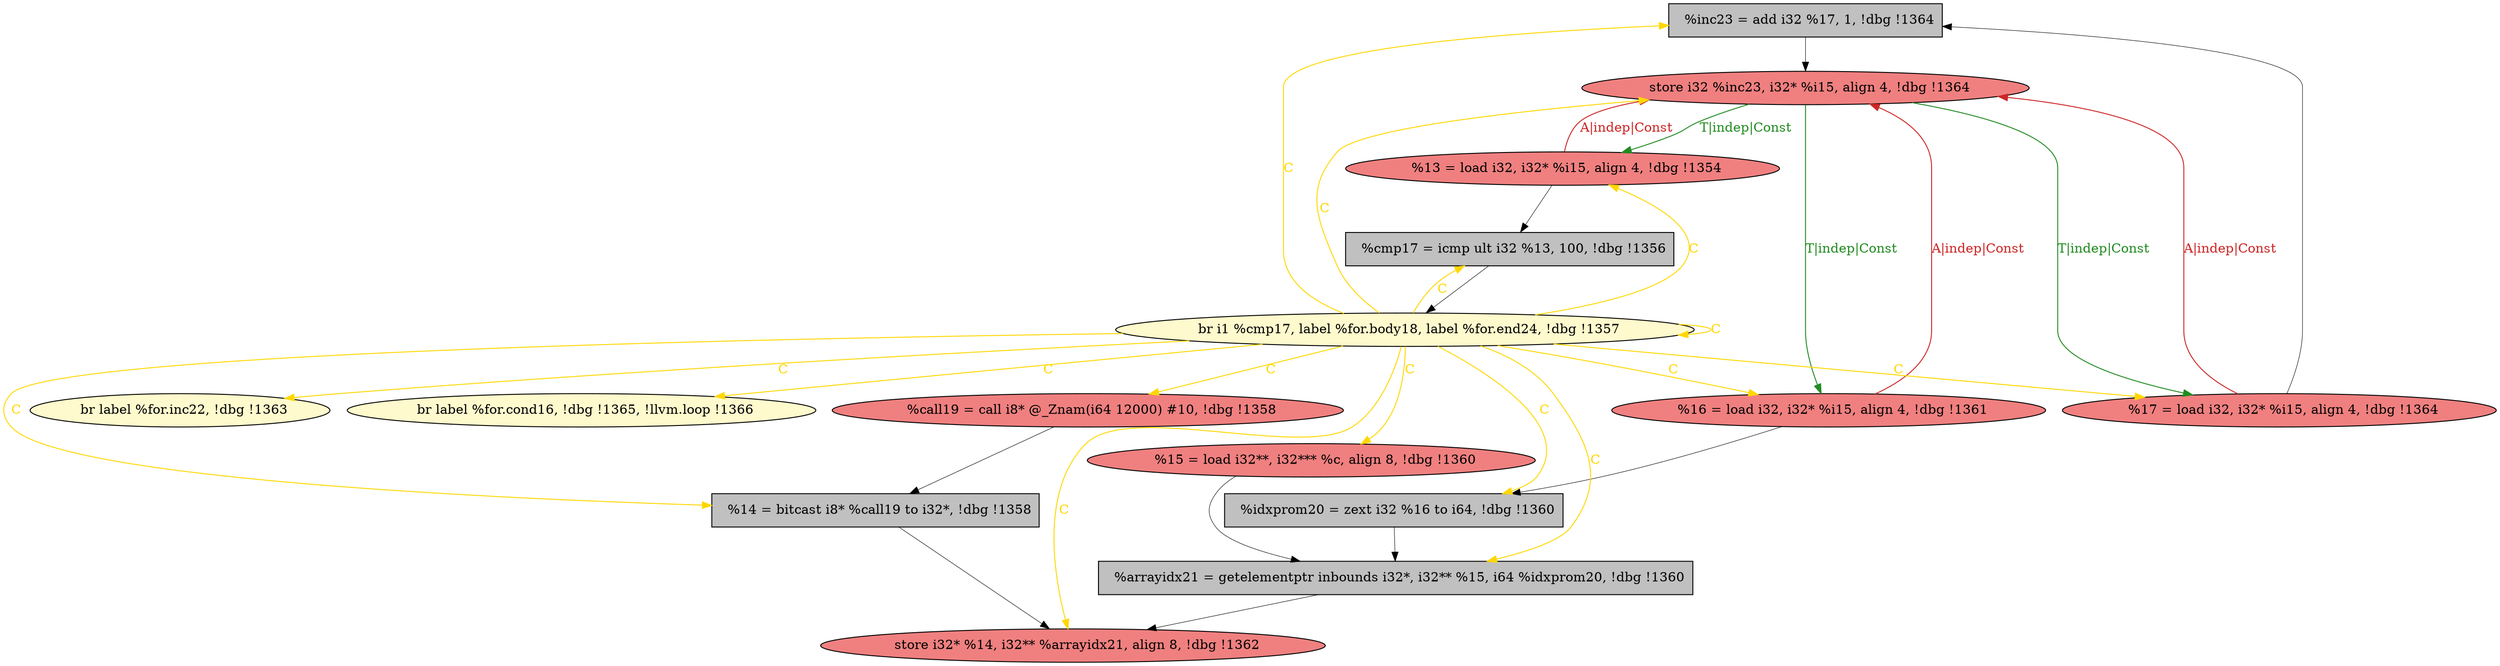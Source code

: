 
digraph G {


node7502 [fillcolor=grey,label="  %inc23 = add i32 %17, 1, !dbg !1364",shape=rectangle,style=filled ]
node7501 [fillcolor=lightcoral,label="  %13 = load i32, i32* %i15, align 4, !dbg !1354",shape=ellipse,style=filled ]
node7499 [fillcolor=lightcoral,label="  %16 = load i32, i32* %i15, align 4, !dbg !1361",shape=ellipse,style=filled ]
node7495 [fillcolor=grey,label="  %idxprom20 = zext i32 %16 to i64, !dbg !1360",shape=rectangle,style=filled ]
node7500 [fillcolor=grey,label="  %cmp17 = icmp ult i32 %13, 100, !dbg !1356",shape=rectangle,style=filled ]
node7498 [fillcolor=lightcoral,label="  store i32 %inc23, i32* %i15, align 4, !dbg !1364",shape=ellipse,style=filled ]
node7490 [fillcolor=lightcoral,label="  %call19 = call i8* @_Znam(i64 12000) #10, !dbg !1358",shape=ellipse,style=filled ]
node7492 [fillcolor=grey,label="  %14 = bitcast i8* %call19 to i32*, !dbg !1358",shape=rectangle,style=filled ]
node7503 [fillcolor=lightcoral,label="  store i32* %14, i32** %arrayidx21, align 8, !dbg !1362",shape=ellipse,style=filled ]
node7493 [fillcolor=lightcoral,label="  %17 = load i32, i32* %i15, align 4, !dbg !1364",shape=ellipse,style=filled ]
node7494 [fillcolor=lemonchiffon,label="  br i1 %cmp17, label %for.body18, label %for.end24, !dbg !1357",shape=ellipse,style=filled ]
node7496 [fillcolor=lemonchiffon,label="  br label %for.inc22, !dbg !1363",shape=ellipse,style=filled ]
node7489 [fillcolor=lightcoral,label="  %15 = load i32**, i32*** %c, align 8, !dbg !1360",shape=ellipse,style=filled ]
node7497 [fillcolor=grey,label="  %arrayidx21 = getelementptr inbounds i32*, i32** %15, i64 %idxprom20, !dbg !1360",shape=rectangle,style=filled ]
node7491 [fillcolor=lemonchiffon,label="  br label %for.cond16, !dbg !1365, !llvm.loop !1366",shape=ellipse,style=filled ]

node7495->node7497 [style=solid,color=black,label="",penwidth=0.5,fontcolor=black ]
node7501->node7500 [style=solid,color=black,label="",penwidth=0.5,fontcolor=black ]
node7498->node7493 [style=solid,color=forestgreen,label="T|indep|Const",penwidth=1.0,fontcolor=forestgreen ]
node7494->node7493 [style=solid,color=gold,label="C",penwidth=1.0,fontcolor=gold ]
node7490->node7492 [style=solid,color=black,label="",penwidth=0.5,fontcolor=black ]
node7493->node7498 [style=solid,color=firebrick3,label="A|indep|Const",penwidth=1.0,fontcolor=firebrick3 ]
node7499->node7495 [style=solid,color=black,label="",penwidth=0.5,fontcolor=black ]
node7494->node7494 [style=solid,color=gold,label="C",penwidth=1.0,fontcolor=gold ]
node7489->node7497 [style=solid,color=black,label="",penwidth=0.5,fontcolor=black ]
node7494->node7497 [style=solid,color=gold,label="C",penwidth=1.0,fontcolor=gold ]
node7494->node7501 [style=solid,color=gold,label="C",penwidth=1.0,fontcolor=gold ]
node7500->node7494 [style=solid,color=black,label="",penwidth=0.5,fontcolor=black ]
node7499->node7498 [style=solid,color=firebrick3,label="A|indep|Const",penwidth=1.0,fontcolor=firebrick3 ]
node7494->node7492 [style=solid,color=gold,label="C",penwidth=1.0,fontcolor=gold ]
node7501->node7498 [style=solid,color=firebrick3,label="A|indep|Const",penwidth=1.0,fontcolor=firebrick3 ]
node7493->node7502 [style=solid,color=black,label="",penwidth=0.5,fontcolor=black ]
node7494->node7500 [style=solid,color=gold,label="C",penwidth=1.0,fontcolor=gold ]
node7494->node7503 [style=solid,color=gold,label="C",penwidth=1.0,fontcolor=gold ]
node7492->node7503 [style=solid,color=black,label="",penwidth=0.5,fontcolor=black ]
node7494->node7490 [style=solid,color=gold,label="C",penwidth=1.0,fontcolor=gold ]
node7494->node7496 [style=solid,color=gold,label="C",penwidth=1.0,fontcolor=gold ]
node7494->node7495 [style=solid,color=gold,label="C",penwidth=1.0,fontcolor=gold ]
node7494->node7491 [style=solid,color=gold,label="C",penwidth=1.0,fontcolor=gold ]
node7494->node7498 [style=solid,color=gold,label="C",penwidth=1.0,fontcolor=gold ]
node7502->node7498 [style=solid,color=black,label="",penwidth=0.5,fontcolor=black ]
node7494->node7489 [style=solid,color=gold,label="C",penwidth=1.0,fontcolor=gold ]
node7494->node7502 [style=solid,color=gold,label="C",penwidth=1.0,fontcolor=gold ]
node7494->node7499 [style=solid,color=gold,label="C",penwidth=1.0,fontcolor=gold ]
node7497->node7503 [style=solid,color=black,label="",penwidth=0.5,fontcolor=black ]
node7498->node7501 [style=solid,color=forestgreen,label="T|indep|Const",penwidth=1.0,fontcolor=forestgreen ]
node7498->node7499 [style=solid,color=forestgreen,label="T|indep|Const",penwidth=1.0,fontcolor=forestgreen ]


}
